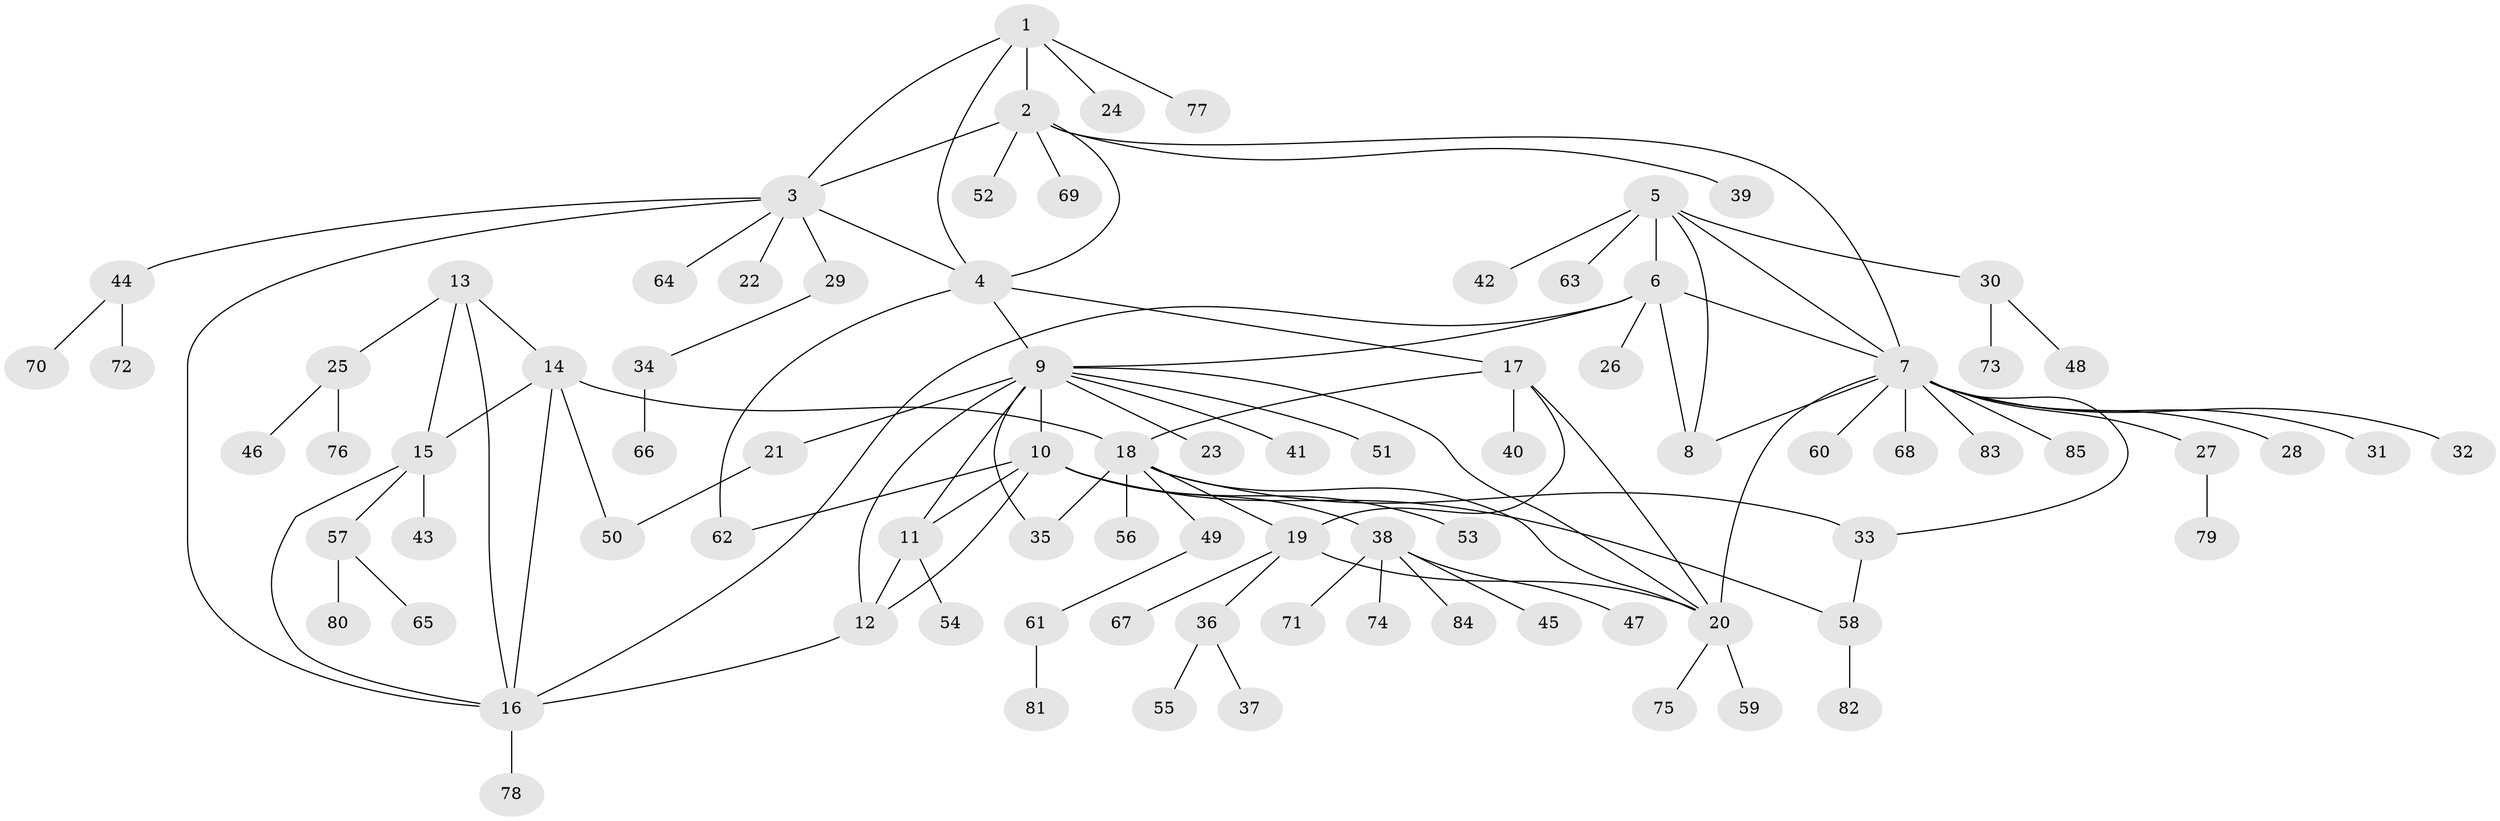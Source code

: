 // Generated by graph-tools (version 1.1) at 2025/26/03/09/25 03:26:49]
// undirected, 85 vertices, 110 edges
graph export_dot {
graph [start="1"]
  node [color=gray90,style=filled];
  1;
  2;
  3;
  4;
  5;
  6;
  7;
  8;
  9;
  10;
  11;
  12;
  13;
  14;
  15;
  16;
  17;
  18;
  19;
  20;
  21;
  22;
  23;
  24;
  25;
  26;
  27;
  28;
  29;
  30;
  31;
  32;
  33;
  34;
  35;
  36;
  37;
  38;
  39;
  40;
  41;
  42;
  43;
  44;
  45;
  46;
  47;
  48;
  49;
  50;
  51;
  52;
  53;
  54;
  55;
  56;
  57;
  58;
  59;
  60;
  61;
  62;
  63;
  64;
  65;
  66;
  67;
  68;
  69;
  70;
  71;
  72;
  73;
  74;
  75;
  76;
  77;
  78;
  79;
  80;
  81;
  82;
  83;
  84;
  85;
  1 -- 2;
  1 -- 3;
  1 -- 4;
  1 -- 24;
  1 -- 77;
  2 -- 3;
  2 -- 4;
  2 -- 7;
  2 -- 39;
  2 -- 52;
  2 -- 69;
  3 -- 4;
  3 -- 16;
  3 -- 22;
  3 -- 29;
  3 -- 44;
  3 -- 64;
  4 -- 9;
  4 -- 17;
  4 -- 62;
  5 -- 6;
  5 -- 7;
  5 -- 8;
  5 -- 30;
  5 -- 42;
  5 -- 63;
  6 -- 7;
  6 -- 8;
  6 -- 9;
  6 -- 16;
  6 -- 26;
  7 -- 8;
  7 -- 20;
  7 -- 27;
  7 -- 28;
  7 -- 31;
  7 -- 32;
  7 -- 33;
  7 -- 60;
  7 -- 68;
  7 -- 83;
  7 -- 85;
  9 -- 10;
  9 -- 11;
  9 -- 12;
  9 -- 20;
  9 -- 21;
  9 -- 23;
  9 -- 35;
  9 -- 41;
  9 -- 51;
  10 -- 11;
  10 -- 12;
  10 -- 38;
  10 -- 53;
  10 -- 58;
  10 -- 62;
  11 -- 12;
  11 -- 54;
  12 -- 16;
  13 -- 14;
  13 -- 15;
  13 -- 16;
  13 -- 25;
  14 -- 15;
  14 -- 16;
  14 -- 18;
  14 -- 50;
  15 -- 16;
  15 -- 43;
  15 -- 57;
  16 -- 78;
  17 -- 18;
  17 -- 19;
  17 -- 20;
  17 -- 40;
  18 -- 19;
  18 -- 20;
  18 -- 33;
  18 -- 35;
  18 -- 49;
  18 -- 56;
  19 -- 20;
  19 -- 36;
  19 -- 67;
  20 -- 59;
  20 -- 75;
  21 -- 50;
  25 -- 46;
  25 -- 76;
  27 -- 79;
  29 -- 34;
  30 -- 48;
  30 -- 73;
  33 -- 58;
  34 -- 66;
  36 -- 37;
  36 -- 55;
  38 -- 45;
  38 -- 47;
  38 -- 71;
  38 -- 74;
  38 -- 84;
  44 -- 70;
  44 -- 72;
  49 -- 61;
  57 -- 65;
  57 -- 80;
  58 -- 82;
  61 -- 81;
}
